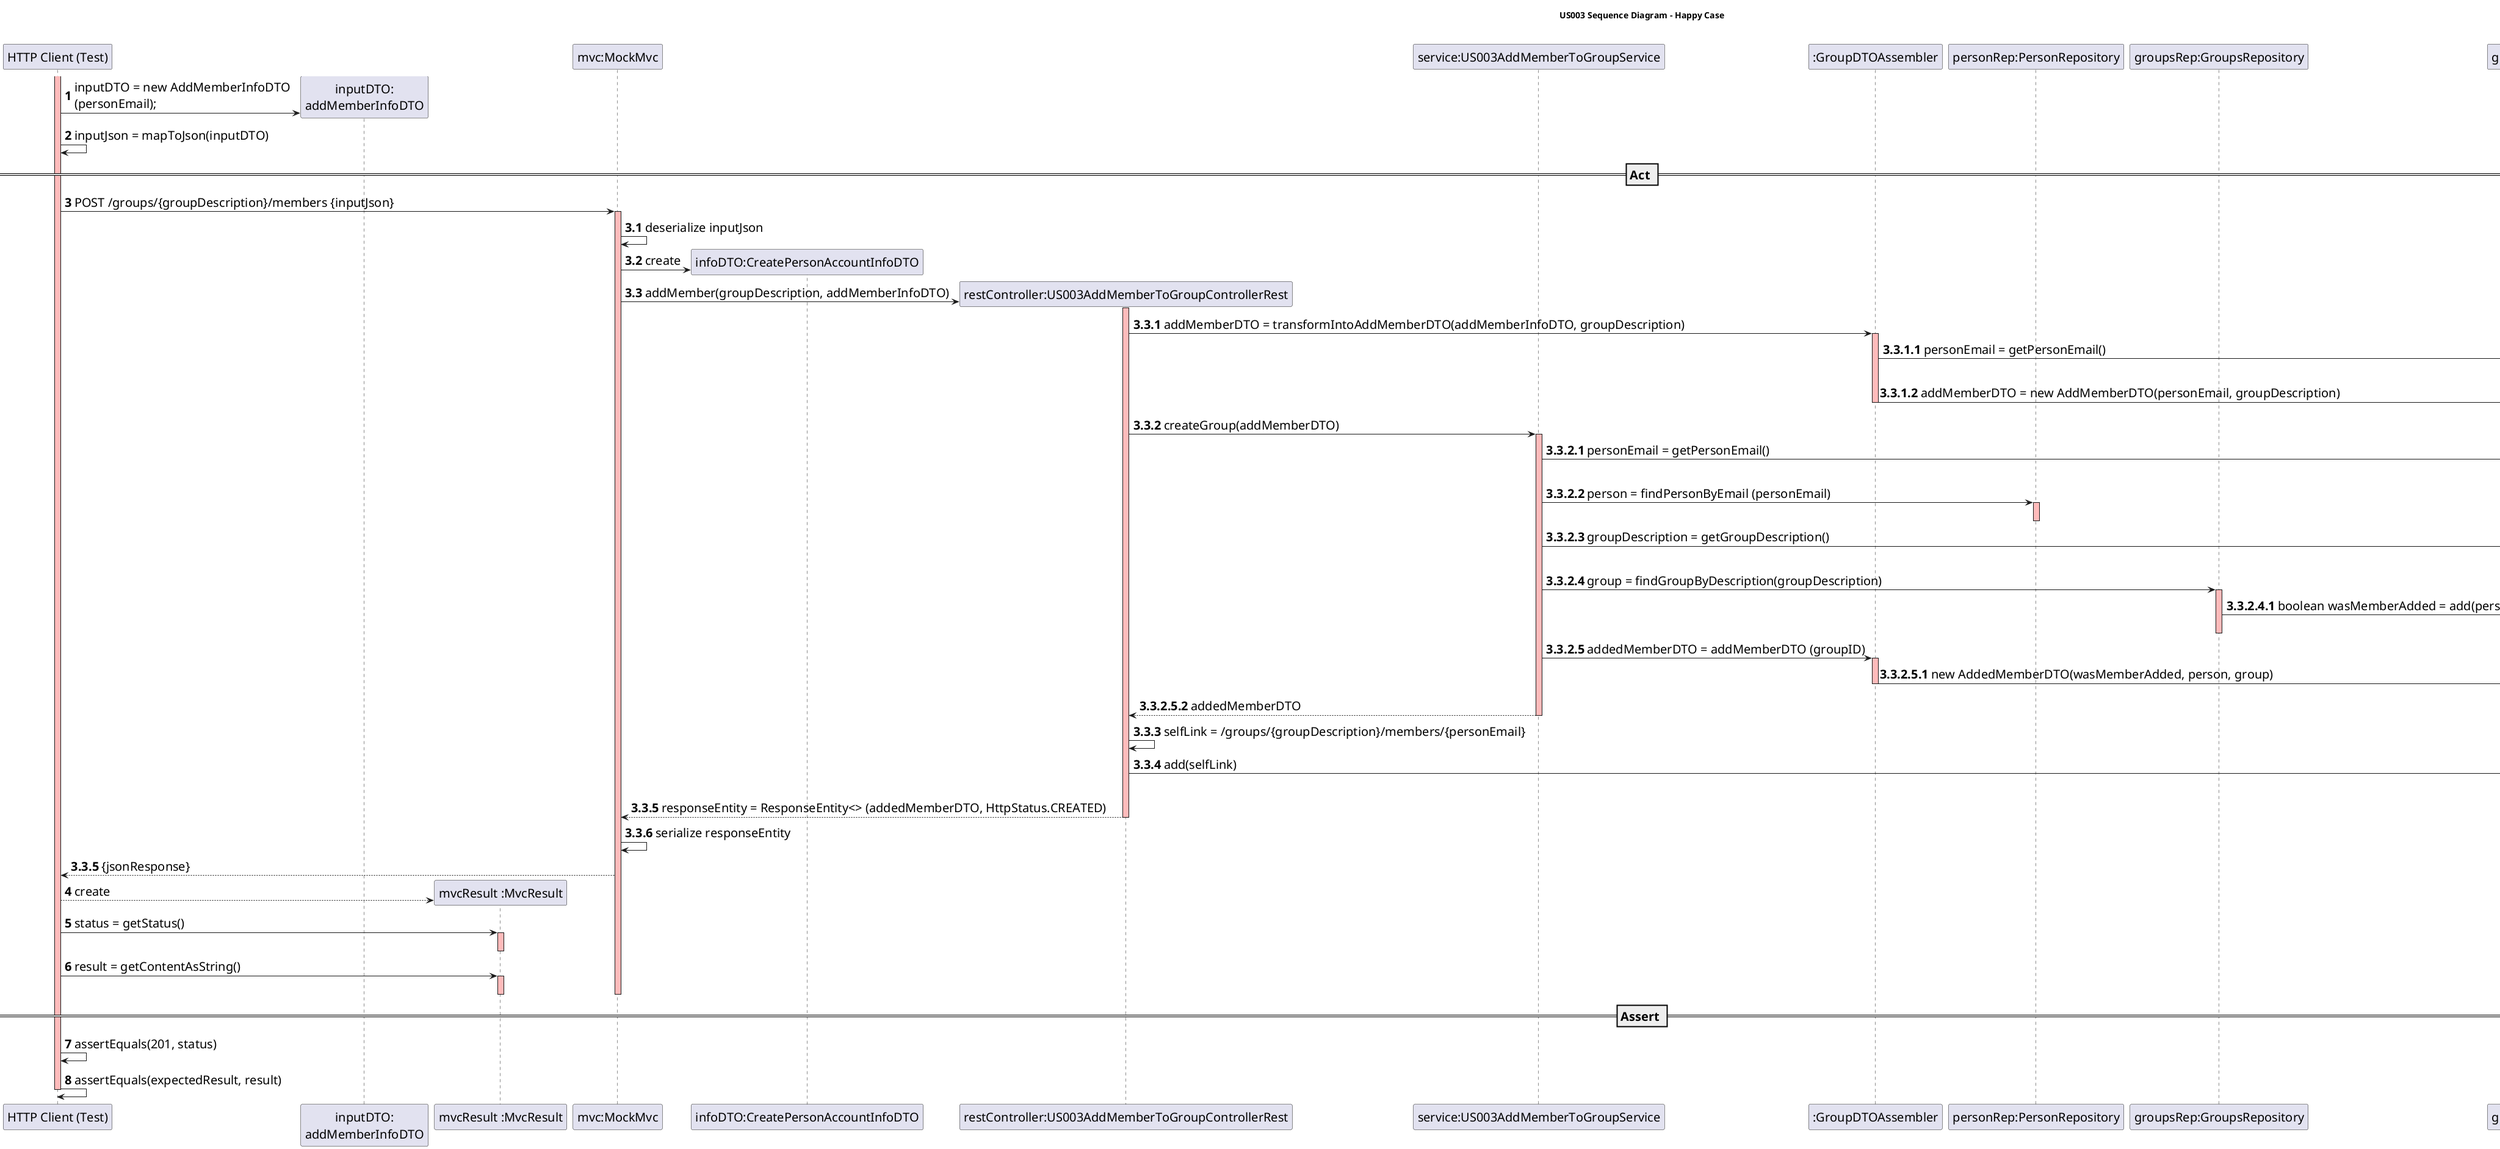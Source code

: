 @startuml

skinparam DefaultFontSize 20

title US003 Sequence Diagram - Happy Case

participant "HTTP Client (Test)"
participant "inputDTO:\naddMemberInfoDTO"
participant "mvcResult :MvcResult"
participant "mvc:MockMvc"
participant "infoDTO:CreatePersonAccountInfoDTO"
participant "restController:US003AddMemberToGroupControllerRest"
participant "service:US003AddMemberToGroupService"
participant ":GroupDTOAssembler"
participant "personRep:PersonRepository"
participant "groupsRep:GroupsRepository"
participant "group:Group"

autonumber 1
create "inputDTO:\naddMemberInfoDTO"
activate "HTTP Client (Test)" #FFBBBB
"HTTP Client (Test)" -> "inputDTO:\naddMemberInfoDTO": inputDTO = new AddMemberInfoDTO\n(personEmail);
"HTTP Client (Test)" -> "HTTP Client (Test)": inputJson = mapToJson(inputDTO)

== Act ==

"HTTP Client (Test)" -> "mvc:MockMvc" : POST /groups/{groupDescription}/members {inputJson}
activate "mvc:MockMvc"  #FFBBBB

autonumber 3.1
"mvc:MockMvc" -> "mvc:MockMvc" :  deserialize inputJson

create "infoDTO:CreatePersonAccountInfoDTO"
"mvc:MockMvc"->"infoDTO:CreatePersonAccountInfoDTO": create

create "restController:US003AddMemberToGroupControllerRest"
"mvc:MockMvc"-> "restController:US003AddMemberToGroupControllerRest" : addMember(groupDescription, addMemberInfoDTO)

autonumber 3.3.1
activate "restController:US003AddMemberToGroupControllerRest" #FFBBBB
"restController:US003AddMemberToGroupControllerRest" -> ":GroupDTOAssembler": addMemberDTO = transformIntoAddMemberDTO(addMemberInfoDTO, groupDescription)

autonumber 3.3.1.1

activate ":GroupDTOAssembler" #FFBBBB

":GroupDTOAssembler" -> "addMemberInfoDTO: AddMemberInfoDTO": personEmail = getPersonEmail()

activate "addMemberInfoDTO: AddMemberInfoDTO" #FFBBBB
deactivate "addMemberInfoDTO: AddMemberInfoDTO" #FFBBBB

create "addMemberDTO:AddMemberDTO"
":GroupDTOAssembler" -> "addMemberDTO:AddMemberDTO": addMemberDTO = new AddMemberDTO(personEmail, groupDescription)
deactivate ":GroupDTOAssembler"

autonumber 3.3.2
"restController:US003AddMemberToGroupControllerRest" -> "service:US003AddMemberToGroupService" : createGroup(addMemberDTO)


autonumber 3.3.2.1
activate "service:US003AddMemberToGroupService" #FFBBBB
"service:US003AddMemberToGroupService" -> "addMemberDTO:AddMemberDTO" : personEmail = getPersonEmail()
activate "addMemberDTO:AddMemberDTO" #FFBBBB
deactivate "addMemberDTO:AddMemberDTO"

"service:US003AddMemberToGroupService" -> "personRep:PersonRepository" : person = findPersonByEmail (personEmail)
activate "personRep:PersonRepository" #FFBBBB
deactivate "personRep:PersonRepository"

"service:US003AddMemberToGroupService" -> "addMemberDTO:AddMemberDTO" : groupDescription = getGroupDescription()
activate "addMemberDTO:AddMemberDTO" #FFBBBB
deactivate "addMemberDTO:AddMemberDTO"

"service:US003AddMemberToGroupService" -> "groupsRep:GroupsRepository" : group = findGroupByDescription(groupDescription)
activate "groupsRep:GroupsRepository" #FFBBBB

autonumber 3.3.2.4.1

"groupsRep:GroupsRepository" -> "group:Group" : boolean wasMemberAdded = add(person)
activate "group:Group" #FFBBBB
deactivate "groupsRep:GroupsRepository" #FFBBBB
deactivate "group:Group" #FFBBBB

autonumber 3.3.2.5
"service:US003AddMemberToGroupService" -> ":GroupDTOAssembler" : addedMemberDTO = addMemberDTO (groupID)
activate ":GroupDTOAssembler" #FFBBBB

autonumber 3.3.2.5.1
create "addedMemberDTO:AddedMemberDTO"
":GroupDTOAssembler" -> "addedMemberDTO:AddedMemberDTO" : new AddedMemberDTO(wasMemberAdded, person, group)
deactivate ":GroupDTOAssembler"

"service:US003AddMemberToGroupService" --> "restController:US003AddMemberToGroupControllerRest": addedMemberDTO
deactivate "service:US003AddMemberToGroupService"

autonumber 3.3.3
"restController:US003AddMemberToGroupControllerRest"->"restController:US003AddMemberToGroupControllerRest": selfLink = /groups/{groupDescription}/members/{personEmail}
"restController:US003AddMemberToGroupControllerRest"-> "addedMemberDTO:AddedMemberDTO": add(selfLink)
activate "addedMemberDTO:AddedMemberDTO" #FFBBBB
deactivate "addedMemberDTO:AddedMemberDTO"

return responseEntity = ResponseEntity<> (addedMemberDTO, HttpStatus.CREATED)
"mvc:MockMvc" -> "mvc:MockMvc" : serialize responseEntity

deactivate "restController:US003AddMemberToGroupControllerRest"

autonumber 3.3.5
"mvc:MockMvc" --> "HTTP Client (Test)" : {jsonResponse}

create "mvcResult :MvcResult"
autonumber 4
"HTTP Client (Test)" --> "mvcResult :MvcResult" : create

"HTTP Client (Test)" -> "mvcResult :MvcResult" : status = getStatus()
activate "mvcResult :MvcResult" #FFBBBB
deactivate "mvcResult :MvcResult"

"HTTP Client (Test)" -> "mvcResult :MvcResult" : result = getContentAsString()
activate "mvcResult :MvcResult" #FFBBBB
deactivate "mvcResult :MvcResult"

deactivate "mvc:MockMvc"

== Assert ==

"HTTP Client (Test)" -> "HTTP Client (Test)" : assertEquals(201, status)
"HTTP Client (Test)" -> "HTTP Client (Test)" : assertEquals(expectedResult, result)
deactivate "HTTP Client (Test)"

@enduml